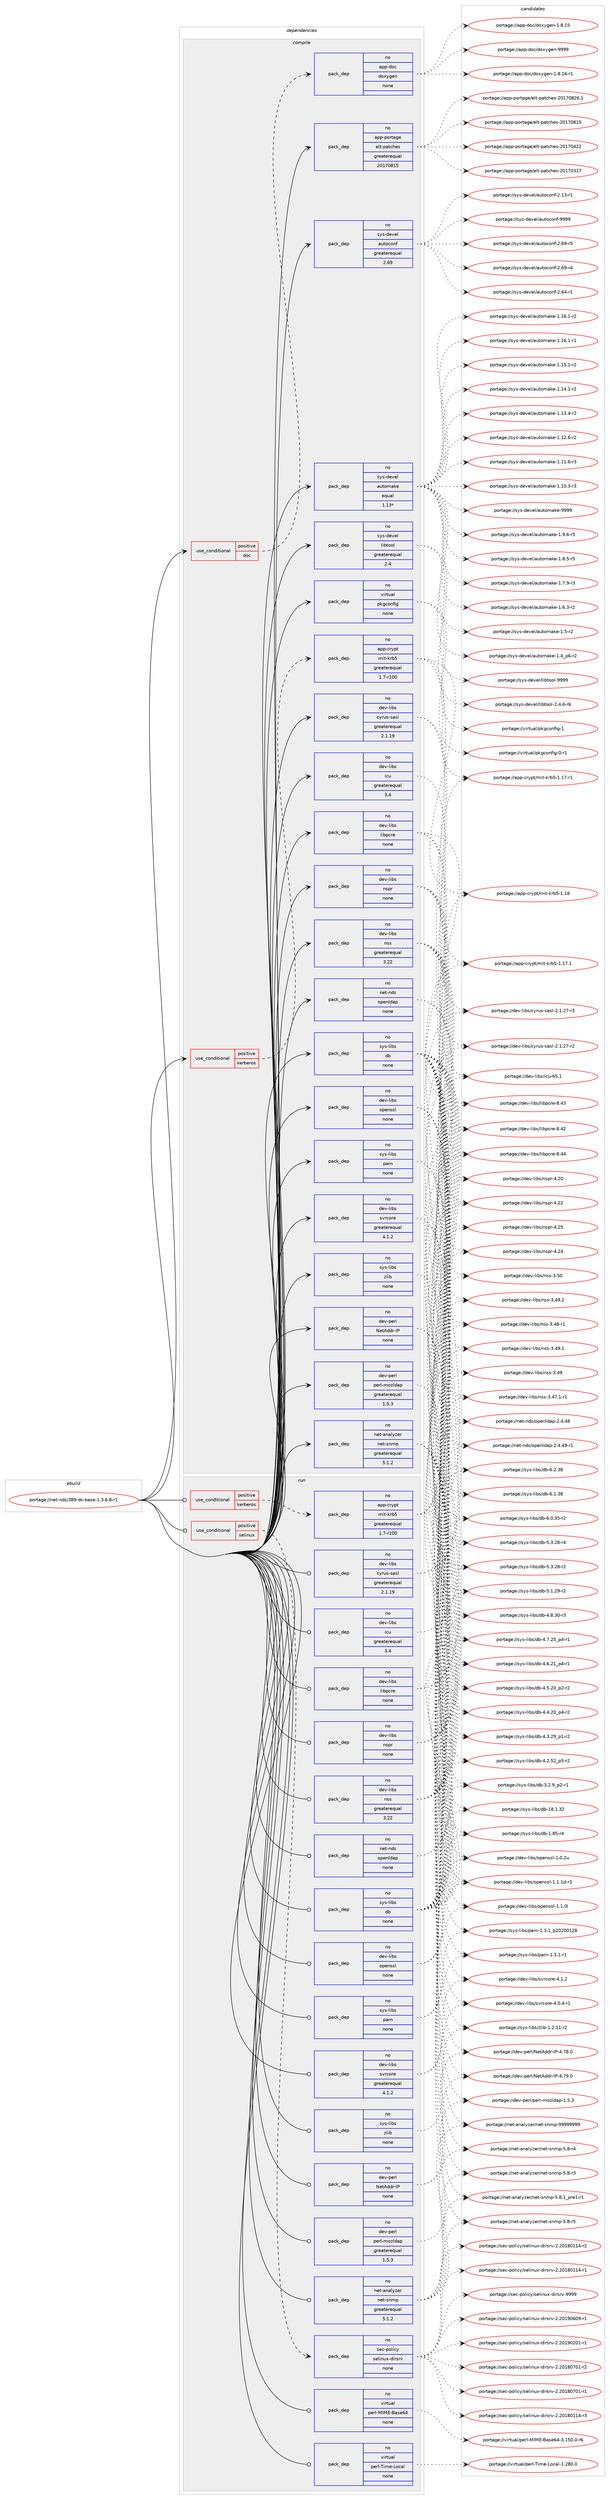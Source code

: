 digraph prolog {

# *************
# Graph options
# *************

newrank=true;
concentrate=true;
compound=true;
graph [rankdir=LR,fontname=Helvetica,fontsize=10,ranksep=1.5];#, ranksep=2.5, nodesep=0.2];
edge  [arrowhead=vee];
node  [fontname=Helvetica,fontsize=10];

# **********
# The ebuild
# **********

subgraph cluster_leftcol {
color=gray;
rank=same;
label=<<i>ebuild</i>>;
id [label="portage://net-nds/389-ds-base-1.3.6.8-r1", color=red, width=4, href="../net-nds/389-ds-base-1.3.6.8-r1.svg"];
}

# ****************
# The dependencies
# ****************

subgraph cluster_midcol {
color=gray;
label=<<i>dependencies</i>>;
subgraph cluster_compile {
fillcolor="#eeeeee";
style=filled;
label=<<i>compile</i>>;
subgraph cond21379 {
dependency107090 [label=<<TABLE BORDER="0" CELLBORDER="1" CELLSPACING="0" CELLPADDING="4"><TR><TD ROWSPAN="3" CELLPADDING="10">use_conditional</TD></TR><TR><TD>positive</TD></TR><TR><TD>doc</TD></TR></TABLE>>, shape=none, color=red];
subgraph pack83843 {
dependency107091 [label=<<TABLE BORDER="0" CELLBORDER="1" CELLSPACING="0" CELLPADDING="4" WIDTH="220"><TR><TD ROWSPAN="6" CELLPADDING="30">pack_dep</TD></TR><TR><TD WIDTH="110">no</TD></TR><TR><TD>app-doc</TD></TR><TR><TD>doxygen</TD></TR><TR><TD>none</TD></TR><TR><TD></TD></TR></TABLE>>, shape=none, color=blue];
}
dependency107090:e -> dependency107091:w [weight=20,style="dashed",arrowhead="vee"];
}
id:e -> dependency107090:w [weight=20,style="solid",arrowhead="vee"];
subgraph cond21380 {
dependency107092 [label=<<TABLE BORDER="0" CELLBORDER="1" CELLSPACING="0" CELLPADDING="4"><TR><TD ROWSPAN="3" CELLPADDING="10">use_conditional</TD></TR><TR><TD>positive</TD></TR><TR><TD>kerberos</TD></TR></TABLE>>, shape=none, color=red];
subgraph pack83844 {
dependency107093 [label=<<TABLE BORDER="0" CELLBORDER="1" CELLSPACING="0" CELLPADDING="4" WIDTH="220"><TR><TD ROWSPAN="6" CELLPADDING="30">pack_dep</TD></TR><TR><TD WIDTH="110">no</TD></TR><TR><TD>app-crypt</TD></TR><TR><TD>mit-krb5</TD></TR><TR><TD>greaterequal</TD></TR><TR><TD>1.7-r100</TD></TR></TABLE>>, shape=none, color=blue];
}
dependency107092:e -> dependency107093:w [weight=20,style="dashed",arrowhead="vee"];
}
id:e -> dependency107092:w [weight=20,style="solid",arrowhead="vee"];
subgraph pack83845 {
dependency107094 [label=<<TABLE BORDER="0" CELLBORDER="1" CELLSPACING="0" CELLPADDING="4" WIDTH="220"><TR><TD ROWSPAN="6" CELLPADDING="30">pack_dep</TD></TR><TR><TD WIDTH="110">no</TD></TR><TR><TD>app-portage</TD></TR><TR><TD>elt-patches</TD></TR><TR><TD>greaterequal</TD></TR><TR><TD>20170815</TD></TR></TABLE>>, shape=none, color=blue];
}
id:e -> dependency107094:w [weight=20,style="solid",arrowhead="vee"];
subgraph pack83846 {
dependency107095 [label=<<TABLE BORDER="0" CELLBORDER="1" CELLSPACING="0" CELLPADDING="4" WIDTH="220"><TR><TD ROWSPAN="6" CELLPADDING="30">pack_dep</TD></TR><TR><TD WIDTH="110">no</TD></TR><TR><TD>dev-libs</TD></TR><TR><TD>cyrus-sasl</TD></TR><TR><TD>greaterequal</TD></TR><TR><TD>2.1.19</TD></TR></TABLE>>, shape=none, color=blue];
}
id:e -> dependency107095:w [weight=20,style="solid",arrowhead="vee"];
subgraph pack83847 {
dependency107096 [label=<<TABLE BORDER="0" CELLBORDER="1" CELLSPACING="0" CELLPADDING="4" WIDTH="220"><TR><TD ROWSPAN="6" CELLPADDING="30">pack_dep</TD></TR><TR><TD WIDTH="110">no</TD></TR><TR><TD>dev-libs</TD></TR><TR><TD>icu</TD></TR><TR><TD>greaterequal</TD></TR><TR><TD>3.4</TD></TR></TABLE>>, shape=none, color=blue];
}
id:e -> dependency107096:w [weight=20,style="solid",arrowhead="vee"];
subgraph pack83848 {
dependency107097 [label=<<TABLE BORDER="0" CELLBORDER="1" CELLSPACING="0" CELLPADDING="4" WIDTH="220"><TR><TD ROWSPAN="6" CELLPADDING="30">pack_dep</TD></TR><TR><TD WIDTH="110">no</TD></TR><TR><TD>dev-libs</TD></TR><TR><TD>libpcre</TD></TR><TR><TD>none</TD></TR><TR><TD></TD></TR></TABLE>>, shape=none, color=blue];
}
id:e -> dependency107097:w [weight=20,style="solid",arrowhead="vee"];
subgraph pack83849 {
dependency107098 [label=<<TABLE BORDER="0" CELLBORDER="1" CELLSPACING="0" CELLPADDING="4" WIDTH="220"><TR><TD ROWSPAN="6" CELLPADDING="30">pack_dep</TD></TR><TR><TD WIDTH="110">no</TD></TR><TR><TD>dev-libs</TD></TR><TR><TD>nspr</TD></TR><TR><TD>none</TD></TR><TR><TD></TD></TR></TABLE>>, shape=none, color=blue];
}
id:e -> dependency107098:w [weight=20,style="solid",arrowhead="vee"];
subgraph pack83850 {
dependency107099 [label=<<TABLE BORDER="0" CELLBORDER="1" CELLSPACING="0" CELLPADDING="4" WIDTH="220"><TR><TD ROWSPAN="6" CELLPADDING="30">pack_dep</TD></TR><TR><TD WIDTH="110">no</TD></TR><TR><TD>dev-libs</TD></TR><TR><TD>nss</TD></TR><TR><TD>greaterequal</TD></TR><TR><TD>3.22</TD></TR></TABLE>>, shape=none, color=blue];
}
id:e -> dependency107099:w [weight=20,style="solid",arrowhead="vee"];
subgraph pack83851 {
dependency107100 [label=<<TABLE BORDER="0" CELLBORDER="1" CELLSPACING="0" CELLPADDING="4" WIDTH="220"><TR><TD ROWSPAN="6" CELLPADDING="30">pack_dep</TD></TR><TR><TD WIDTH="110">no</TD></TR><TR><TD>dev-libs</TD></TR><TR><TD>openssl</TD></TR><TR><TD>none</TD></TR><TR><TD></TD></TR></TABLE>>, shape=none, color=blue];
}
id:e -> dependency107100:w [weight=20,style="solid",arrowhead="vee"];
subgraph pack83852 {
dependency107101 [label=<<TABLE BORDER="0" CELLBORDER="1" CELLSPACING="0" CELLPADDING="4" WIDTH="220"><TR><TD ROWSPAN="6" CELLPADDING="30">pack_dep</TD></TR><TR><TD WIDTH="110">no</TD></TR><TR><TD>dev-libs</TD></TR><TR><TD>svrcore</TD></TR><TR><TD>greaterequal</TD></TR><TR><TD>4.1.2</TD></TR></TABLE>>, shape=none, color=blue];
}
id:e -> dependency107101:w [weight=20,style="solid",arrowhead="vee"];
subgraph pack83853 {
dependency107102 [label=<<TABLE BORDER="0" CELLBORDER="1" CELLSPACING="0" CELLPADDING="4" WIDTH="220"><TR><TD ROWSPAN="6" CELLPADDING="30">pack_dep</TD></TR><TR><TD WIDTH="110">no</TD></TR><TR><TD>dev-perl</TD></TR><TR><TD>NetAddr-IP</TD></TR><TR><TD>none</TD></TR><TR><TD></TD></TR></TABLE>>, shape=none, color=blue];
}
id:e -> dependency107102:w [weight=20,style="solid",arrowhead="vee"];
subgraph pack83854 {
dependency107103 [label=<<TABLE BORDER="0" CELLBORDER="1" CELLSPACING="0" CELLPADDING="4" WIDTH="220"><TR><TD ROWSPAN="6" CELLPADDING="30">pack_dep</TD></TR><TR><TD WIDTH="110">no</TD></TR><TR><TD>dev-perl</TD></TR><TR><TD>perl-mozldap</TD></TR><TR><TD>greaterequal</TD></TR><TR><TD>1.5.3</TD></TR></TABLE>>, shape=none, color=blue];
}
id:e -> dependency107103:w [weight=20,style="solid",arrowhead="vee"];
subgraph pack83855 {
dependency107104 [label=<<TABLE BORDER="0" CELLBORDER="1" CELLSPACING="0" CELLPADDING="4" WIDTH="220"><TR><TD ROWSPAN="6" CELLPADDING="30">pack_dep</TD></TR><TR><TD WIDTH="110">no</TD></TR><TR><TD>net-analyzer</TD></TR><TR><TD>net-snmp</TD></TR><TR><TD>greaterequal</TD></TR><TR><TD>5.1.2</TD></TR></TABLE>>, shape=none, color=blue];
}
id:e -> dependency107104:w [weight=20,style="solid",arrowhead="vee"];
subgraph pack83856 {
dependency107105 [label=<<TABLE BORDER="0" CELLBORDER="1" CELLSPACING="0" CELLPADDING="4" WIDTH="220"><TR><TD ROWSPAN="6" CELLPADDING="30">pack_dep</TD></TR><TR><TD WIDTH="110">no</TD></TR><TR><TD>net-nds</TD></TR><TR><TD>openldap</TD></TR><TR><TD>none</TD></TR><TR><TD></TD></TR></TABLE>>, shape=none, color=blue];
}
id:e -> dependency107105:w [weight=20,style="solid",arrowhead="vee"];
subgraph pack83857 {
dependency107106 [label=<<TABLE BORDER="0" CELLBORDER="1" CELLSPACING="0" CELLPADDING="4" WIDTH="220"><TR><TD ROWSPAN="6" CELLPADDING="30">pack_dep</TD></TR><TR><TD WIDTH="110">no</TD></TR><TR><TD>sys-devel</TD></TR><TR><TD>autoconf</TD></TR><TR><TD>greaterequal</TD></TR><TR><TD>2.69</TD></TR></TABLE>>, shape=none, color=blue];
}
id:e -> dependency107106:w [weight=20,style="solid",arrowhead="vee"];
subgraph pack83858 {
dependency107107 [label=<<TABLE BORDER="0" CELLBORDER="1" CELLSPACING="0" CELLPADDING="4" WIDTH="220"><TR><TD ROWSPAN="6" CELLPADDING="30">pack_dep</TD></TR><TR><TD WIDTH="110">no</TD></TR><TR><TD>sys-devel</TD></TR><TR><TD>automake</TD></TR><TR><TD>equal</TD></TR><TR><TD>1.13*</TD></TR></TABLE>>, shape=none, color=blue];
}
id:e -> dependency107107:w [weight=20,style="solid",arrowhead="vee"];
subgraph pack83859 {
dependency107108 [label=<<TABLE BORDER="0" CELLBORDER="1" CELLSPACING="0" CELLPADDING="4" WIDTH="220"><TR><TD ROWSPAN="6" CELLPADDING="30">pack_dep</TD></TR><TR><TD WIDTH="110">no</TD></TR><TR><TD>sys-devel</TD></TR><TR><TD>libtool</TD></TR><TR><TD>greaterequal</TD></TR><TR><TD>2.4</TD></TR></TABLE>>, shape=none, color=blue];
}
id:e -> dependency107108:w [weight=20,style="solid",arrowhead="vee"];
subgraph pack83860 {
dependency107109 [label=<<TABLE BORDER="0" CELLBORDER="1" CELLSPACING="0" CELLPADDING="4" WIDTH="220"><TR><TD ROWSPAN="6" CELLPADDING="30">pack_dep</TD></TR><TR><TD WIDTH="110">no</TD></TR><TR><TD>sys-libs</TD></TR><TR><TD>db</TD></TR><TR><TD>none</TD></TR><TR><TD></TD></TR></TABLE>>, shape=none, color=blue];
}
id:e -> dependency107109:w [weight=20,style="solid",arrowhead="vee"];
subgraph pack83861 {
dependency107110 [label=<<TABLE BORDER="0" CELLBORDER="1" CELLSPACING="0" CELLPADDING="4" WIDTH="220"><TR><TD ROWSPAN="6" CELLPADDING="30">pack_dep</TD></TR><TR><TD WIDTH="110">no</TD></TR><TR><TD>sys-libs</TD></TR><TR><TD>pam</TD></TR><TR><TD>none</TD></TR><TR><TD></TD></TR></TABLE>>, shape=none, color=blue];
}
id:e -> dependency107110:w [weight=20,style="solid",arrowhead="vee"];
subgraph pack83862 {
dependency107111 [label=<<TABLE BORDER="0" CELLBORDER="1" CELLSPACING="0" CELLPADDING="4" WIDTH="220"><TR><TD ROWSPAN="6" CELLPADDING="30">pack_dep</TD></TR><TR><TD WIDTH="110">no</TD></TR><TR><TD>sys-libs</TD></TR><TR><TD>zlib</TD></TR><TR><TD>none</TD></TR><TR><TD></TD></TR></TABLE>>, shape=none, color=blue];
}
id:e -> dependency107111:w [weight=20,style="solid",arrowhead="vee"];
subgraph pack83863 {
dependency107112 [label=<<TABLE BORDER="0" CELLBORDER="1" CELLSPACING="0" CELLPADDING="4" WIDTH="220"><TR><TD ROWSPAN="6" CELLPADDING="30">pack_dep</TD></TR><TR><TD WIDTH="110">no</TD></TR><TR><TD>virtual</TD></TR><TR><TD>pkgconfig</TD></TR><TR><TD>none</TD></TR><TR><TD></TD></TR></TABLE>>, shape=none, color=blue];
}
id:e -> dependency107112:w [weight=20,style="solid",arrowhead="vee"];
}
subgraph cluster_compileandrun {
fillcolor="#eeeeee";
style=filled;
label=<<i>compile and run</i>>;
}
subgraph cluster_run {
fillcolor="#eeeeee";
style=filled;
label=<<i>run</i>>;
subgraph cond21381 {
dependency107113 [label=<<TABLE BORDER="0" CELLBORDER="1" CELLSPACING="0" CELLPADDING="4"><TR><TD ROWSPAN="3" CELLPADDING="10">use_conditional</TD></TR><TR><TD>positive</TD></TR><TR><TD>kerberos</TD></TR></TABLE>>, shape=none, color=red];
subgraph pack83864 {
dependency107114 [label=<<TABLE BORDER="0" CELLBORDER="1" CELLSPACING="0" CELLPADDING="4" WIDTH="220"><TR><TD ROWSPAN="6" CELLPADDING="30">pack_dep</TD></TR><TR><TD WIDTH="110">no</TD></TR><TR><TD>app-crypt</TD></TR><TR><TD>mit-krb5</TD></TR><TR><TD>greaterequal</TD></TR><TR><TD>1.7-r100</TD></TR></TABLE>>, shape=none, color=blue];
}
dependency107113:e -> dependency107114:w [weight=20,style="dashed",arrowhead="vee"];
}
id:e -> dependency107113:w [weight=20,style="solid",arrowhead="odot"];
subgraph cond21382 {
dependency107115 [label=<<TABLE BORDER="0" CELLBORDER="1" CELLSPACING="0" CELLPADDING="4"><TR><TD ROWSPAN="3" CELLPADDING="10">use_conditional</TD></TR><TR><TD>positive</TD></TR><TR><TD>selinux</TD></TR></TABLE>>, shape=none, color=red];
subgraph pack83865 {
dependency107116 [label=<<TABLE BORDER="0" CELLBORDER="1" CELLSPACING="0" CELLPADDING="4" WIDTH="220"><TR><TD ROWSPAN="6" CELLPADDING="30">pack_dep</TD></TR><TR><TD WIDTH="110">no</TD></TR><TR><TD>sec-policy</TD></TR><TR><TD>selinux-dirsrv</TD></TR><TR><TD>none</TD></TR><TR><TD></TD></TR></TABLE>>, shape=none, color=blue];
}
dependency107115:e -> dependency107116:w [weight=20,style="dashed",arrowhead="vee"];
}
id:e -> dependency107115:w [weight=20,style="solid",arrowhead="odot"];
subgraph pack83866 {
dependency107117 [label=<<TABLE BORDER="0" CELLBORDER="1" CELLSPACING="0" CELLPADDING="4" WIDTH="220"><TR><TD ROWSPAN="6" CELLPADDING="30">pack_dep</TD></TR><TR><TD WIDTH="110">no</TD></TR><TR><TD>dev-libs</TD></TR><TR><TD>cyrus-sasl</TD></TR><TR><TD>greaterequal</TD></TR><TR><TD>2.1.19</TD></TR></TABLE>>, shape=none, color=blue];
}
id:e -> dependency107117:w [weight=20,style="solid",arrowhead="odot"];
subgraph pack83867 {
dependency107118 [label=<<TABLE BORDER="0" CELLBORDER="1" CELLSPACING="0" CELLPADDING="4" WIDTH="220"><TR><TD ROWSPAN="6" CELLPADDING="30">pack_dep</TD></TR><TR><TD WIDTH="110">no</TD></TR><TR><TD>dev-libs</TD></TR><TR><TD>icu</TD></TR><TR><TD>greaterequal</TD></TR><TR><TD>3.4</TD></TR></TABLE>>, shape=none, color=blue];
}
id:e -> dependency107118:w [weight=20,style="solid",arrowhead="odot"];
subgraph pack83868 {
dependency107119 [label=<<TABLE BORDER="0" CELLBORDER="1" CELLSPACING="0" CELLPADDING="4" WIDTH="220"><TR><TD ROWSPAN="6" CELLPADDING="30">pack_dep</TD></TR><TR><TD WIDTH="110">no</TD></TR><TR><TD>dev-libs</TD></TR><TR><TD>libpcre</TD></TR><TR><TD>none</TD></TR><TR><TD></TD></TR></TABLE>>, shape=none, color=blue];
}
id:e -> dependency107119:w [weight=20,style="solid",arrowhead="odot"];
subgraph pack83869 {
dependency107120 [label=<<TABLE BORDER="0" CELLBORDER="1" CELLSPACING="0" CELLPADDING="4" WIDTH="220"><TR><TD ROWSPAN="6" CELLPADDING="30">pack_dep</TD></TR><TR><TD WIDTH="110">no</TD></TR><TR><TD>dev-libs</TD></TR><TR><TD>nspr</TD></TR><TR><TD>none</TD></TR><TR><TD></TD></TR></TABLE>>, shape=none, color=blue];
}
id:e -> dependency107120:w [weight=20,style="solid",arrowhead="odot"];
subgraph pack83870 {
dependency107121 [label=<<TABLE BORDER="0" CELLBORDER="1" CELLSPACING="0" CELLPADDING="4" WIDTH="220"><TR><TD ROWSPAN="6" CELLPADDING="30">pack_dep</TD></TR><TR><TD WIDTH="110">no</TD></TR><TR><TD>dev-libs</TD></TR><TR><TD>nss</TD></TR><TR><TD>greaterequal</TD></TR><TR><TD>3.22</TD></TR></TABLE>>, shape=none, color=blue];
}
id:e -> dependency107121:w [weight=20,style="solid",arrowhead="odot"];
subgraph pack83871 {
dependency107122 [label=<<TABLE BORDER="0" CELLBORDER="1" CELLSPACING="0" CELLPADDING="4" WIDTH="220"><TR><TD ROWSPAN="6" CELLPADDING="30">pack_dep</TD></TR><TR><TD WIDTH="110">no</TD></TR><TR><TD>dev-libs</TD></TR><TR><TD>openssl</TD></TR><TR><TD>none</TD></TR><TR><TD></TD></TR></TABLE>>, shape=none, color=blue];
}
id:e -> dependency107122:w [weight=20,style="solid",arrowhead="odot"];
subgraph pack83872 {
dependency107123 [label=<<TABLE BORDER="0" CELLBORDER="1" CELLSPACING="0" CELLPADDING="4" WIDTH="220"><TR><TD ROWSPAN="6" CELLPADDING="30">pack_dep</TD></TR><TR><TD WIDTH="110">no</TD></TR><TR><TD>dev-libs</TD></TR><TR><TD>svrcore</TD></TR><TR><TD>greaterequal</TD></TR><TR><TD>4.1.2</TD></TR></TABLE>>, shape=none, color=blue];
}
id:e -> dependency107123:w [weight=20,style="solid",arrowhead="odot"];
subgraph pack83873 {
dependency107124 [label=<<TABLE BORDER="0" CELLBORDER="1" CELLSPACING="0" CELLPADDING="4" WIDTH="220"><TR><TD ROWSPAN="6" CELLPADDING="30">pack_dep</TD></TR><TR><TD WIDTH="110">no</TD></TR><TR><TD>dev-perl</TD></TR><TR><TD>NetAddr-IP</TD></TR><TR><TD>none</TD></TR><TR><TD></TD></TR></TABLE>>, shape=none, color=blue];
}
id:e -> dependency107124:w [weight=20,style="solid",arrowhead="odot"];
subgraph pack83874 {
dependency107125 [label=<<TABLE BORDER="0" CELLBORDER="1" CELLSPACING="0" CELLPADDING="4" WIDTH="220"><TR><TD ROWSPAN="6" CELLPADDING="30">pack_dep</TD></TR><TR><TD WIDTH="110">no</TD></TR><TR><TD>dev-perl</TD></TR><TR><TD>perl-mozldap</TD></TR><TR><TD>greaterequal</TD></TR><TR><TD>1.5.3</TD></TR></TABLE>>, shape=none, color=blue];
}
id:e -> dependency107125:w [weight=20,style="solid",arrowhead="odot"];
subgraph pack83875 {
dependency107126 [label=<<TABLE BORDER="0" CELLBORDER="1" CELLSPACING="0" CELLPADDING="4" WIDTH="220"><TR><TD ROWSPAN="6" CELLPADDING="30">pack_dep</TD></TR><TR><TD WIDTH="110">no</TD></TR><TR><TD>net-analyzer</TD></TR><TR><TD>net-snmp</TD></TR><TR><TD>greaterequal</TD></TR><TR><TD>5.1.2</TD></TR></TABLE>>, shape=none, color=blue];
}
id:e -> dependency107126:w [weight=20,style="solid",arrowhead="odot"];
subgraph pack83876 {
dependency107127 [label=<<TABLE BORDER="0" CELLBORDER="1" CELLSPACING="0" CELLPADDING="4" WIDTH="220"><TR><TD ROWSPAN="6" CELLPADDING="30">pack_dep</TD></TR><TR><TD WIDTH="110">no</TD></TR><TR><TD>net-nds</TD></TR><TR><TD>openldap</TD></TR><TR><TD>none</TD></TR><TR><TD></TD></TR></TABLE>>, shape=none, color=blue];
}
id:e -> dependency107127:w [weight=20,style="solid",arrowhead="odot"];
subgraph pack83877 {
dependency107128 [label=<<TABLE BORDER="0" CELLBORDER="1" CELLSPACING="0" CELLPADDING="4" WIDTH="220"><TR><TD ROWSPAN="6" CELLPADDING="30">pack_dep</TD></TR><TR><TD WIDTH="110">no</TD></TR><TR><TD>sys-libs</TD></TR><TR><TD>db</TD></TR><TR><TD>none</TD></TR><TR><TD></TD></TR></TABLE>>, shape=none, color=blue];
}
id:e -> dependency107128:w [weight=20,style="solid",arrowhead="odot"];
subgraph pack83878 {
dependency107129 [label=<<TABLE BORDER="0" CELLBORDER="1" CELLSPACING="0" CELLPADDING="4" WIDTH="220"><TR><TD ROWSPAN="6" CELLPADDING="30">pack_dep</TD></TR><TR><TD WIDTH="110">no</TD></TR><TR><TD>sys-libs</TD></TR><TR><TD>pam</TD></TR><TR><TD>none</TD></TR><TR><TD></TD></TR></TABLE>>, shape=none, color=blue];
}
id:e -> dependency107129:w [weight=20,style="solid",arrowhead="odot"];
subgraph pack83879 {
dependency107130 [label=<<TABLE BORDER="0" CELLBORDER="1" CELLSPACING="0" CELLPADDING="4" WIDTH="220"><TR><TD ROWSPAN="6" CELLPADDING="30">pack_dep</TD></TR><TR><TD WIDTH="110">no</TD></TR><TR><TD>sys-libs</TD></TR><TR><TD>zlib</TD></TR><TR><TD>none</TD></TR><TR><TD></TD></TR></TABLE>>, shape=none, color=blue];
}
id:e -> dependency107130:w [weight=20,style="solid",arrowhead="odot"];
subgraph pack83880 {
dependency107131 [label=<<TABLE BORDER="0" CELLBORDER="1" CELLSPACING="0" CELLPADDING="4" WIDTH="220"><TR><TD ROWSPAN="6" CELLPADDING="30">pack_dep</TD></TR><TR><TD WIDTH="110">no</TD></TR><TR><TD>virtual</TD></TR><TR><TD>perl-MIME-Base64</TD></TR><TR><TD>none</TD></TR><TR><TD></TD></TR></TABLE>>, shape=none, color=blue];
}
id:e -> dependency107131:w [weight=20,style="solid",arrowhead="odot"];
subgraph pack83881 {
dependency107132 [label=<<TABLE BORDER="0" CELLBORDER="1" CELLSPACING="0" CELLPADDING="4" WIDTH="220"><TR><TD ROWSPAN="6" CELLPADDING="30">pack_dep</TD></TR><TR><TD WIDTH="110">no</TD></TR><TR><TD>virtual</TD></TR><TR><TD>perl-Time-Local</TD></TR><TR><TD>none</TD></TR><TR><TD></TD></TR></TABLE>>, shape=none, color=blue];
}
id:e -> dependency107132:w [weight=20,style="solid",arrowhead="odot"];
}
}

# **************
# The candidates
# **************

subgraph cluster_choices {
rank=same;
color=gray;
label=<<i>candidates</i>>;

subgraph choice83843 {
color=black;
nodesep=1;
choice971121124510011199471001111201211031011104557575757 [label="portage://app-doc/doxygen-9999", color=red, width=4,href="../app-doc/doxygen-9999.svg"];
choice97112112451001119947100111120121103101110454946564649544511449 [label="portage://app-doc/doxygen-1.8.16-r1", color=red, width=4,href="../app-doc/doxygen-1.8.16-r1.svg"];
choice9711211245100111994710011112012110310111045494656464953 [label="portage://app-doc/doxygen-1.8.15", color=red, width=4,href="../app-doc/doxygen-1.8.15.svg"];
dependency107091:e -> choice971121124510011199471001111201211031011104557575757:w [style=dotted,weight="100"];
dependency107091:e -> choice97112112451001119947100111120121103101110454946564649544511449:w [style=dotted,weight="100"];
dependency107091:e -> choice9711211245100111994710011112012110310111045494656464953:w [style=dotted,weight="100"];
}
subgraph choice83844 {
color=black;
nodesep=1;
choice971121124599114121112116471091051164510711498534549464956 [label="portage://app-crypt/mit-krb5-1.18", color=red, width=4,href="../app-crypt/mit-krb5-1.18.svg"];
choice9711211245991141211121164710910511645107114985345494649554649 [label="portage://app-crypt/mit-krb5-1.17.1", color=red, width=4,href="../app-crypt/mit-krb5-1.17.1.svg"];
choice9711211245991141211121164710910511645107114985345494649554511449 [label="portage://app-crypt/mit-krb5-1.17-r1", color=red, width=4,href="../app-crypt/mit-krb5-1.17-r1.svg"];
dependency107093:e -> choice971121124599114121112116471091051164510711498534549464956:w [style=dotted,weight="100"];
dependency107093:e -> choice9711211245991141211121164710910511645107114985345494649554649:w [style=dotted,weight="100"];
dependency107093:e -> choice9711211245991141211121164710910511645107114985345494649554511449:w [style=dotted,weight="100"];
}
subgraph choice83845 {
color=black;
nodesep=1;
choice971121124511211111411697103101471011081164511297116991041011154550484955485650544649 [label="portage://app-portage/elt-patches-20170826.1", color=red, width=4,href="../app-portage/elt-patches-20170826.1.svg"];
choice97112112451121111141169710310147101108116451129711699104101115455048495548564953 [label="portage://app-portage/elt-patches-20170815", color=red, width=4,href="../app-portage/elt-patches-20170815.svg"];
choice97112112451121111141169710310147101108116451129711699104101115455048495548525050 [label="portage://app-portage/elt-patches-20170422", color=red, width=4,href="../app-portage/elt-patches-20170422.svg"];
choice97112112451121111141169710310147101108116451129711699104101115455048495548514955 [label="portage://app-portage/elt-patches-20170317", color=red, width=4,href="../app-portage/elt-patches-20170317.svg"];
dependency107094:e -> choice971121124511211111411697103101471011081164511297116991041011154550484955485650544649:w [style=dotted,weight="100"];
dependency107094:e -> choice97112112451121111141169710310147101108116451129711699104101115455048495548564953:w [style=dotted,weight="100"];
dependency107094:e -> choice97112112451121111141169710310147101108116451129711699104101115455048495548525050:w [style=dotted,weight="100"];
dependency107094:e -> choice97112112451121111141169710310147101108116451129711699104101115455048495548514955:w [style=dotted,weight="100"];
}
subgraph choice83846 {
color=black;
nodesep=1;
choice100101118451081059811547991211141171154511597115108455046494650554511451 [label="portage://dev-libs/cyrus-sasl-2.1.27-r3", color=red, width=4,href="../dev-libs/cyrus-sasl-2.1.27-r3.svg"];
choice100101118451081059811547991211141171154511597115108455046494650554511450 [label="portage://dev-libs/cyrus-sasl-2.1.27-r2", color=red, width=4,href="../dev-libs/cyrus-sasl-2.1.27-r2.svg"];
dependency107095:e -> choice100101118451081059811547991211141171154511597115108455046494650554511451:w [style=dotted,weight="100"];
dependency107095:e -> choice100101118451081059811547991211141171154511597115108455046494650554511450:w [style=dotted,weight="100"];
}
subgraph choice83847 {
color=black;
nodesep=1;
choice100101118451081059811547105991174554534649 [label="portage://dev-libs/icu-65.1", color=red, width=4,href="../dev-libs/icu-65.1.svg"];
dependency107096:e -> choice100101118451081059811547105991174554534649:w [style=dotted,weight="100"];
}
subgraph choice83848 {
color=black;
nodesep=1;
choice10010111845108105981154710810598112991141014556465252 [label="portage://dev-libs/libpcre-8.44", color=red, width=4,href="../dev-libs/libpcre-8.44.svg"];
choice10010111845108105981154710810598112991141014556465251 [label="portage://dev-libs/libpcre-8.43", color=red, width=4,href="../dev-libs/libpcre-8.43.svg"];
choice10010111845108105981154710810598112991141014556465250 [label="portage://dev-libs/libpcre-8.42", color=red, width=4,href="../dev-libs/libpcre-8.42.svg"];
dependency107097:e -> choice10010111845108105981154710810598112991141014556465252:w [style=dotted,weight="100"];
dependency107097:e -> choice10010111845108105981154710810598112991141014556465251:w [style=dotted,weight="100"];
dependency107097:e -> choice10010111845108105981154710810598112991141014556465250:w [style=dotted,weight="100"];
}
subgraph choice83849 {
color=black;
nodesep=1;
choice1001011184510810598115471101151121144552465053 [label="portage://dev-libs/nspr-4.25", color=red, width=4,href="../dev-libs/nspr-4.25.svg"];
choice1001011184510810598115471101151121144552465052 [label="portage://dev-libs/nspr-4.24", color=red, width=4,href="../dev-libs/nspr-4.24.svg"];
choice1001011184510810598115471101151121144552465050 [label="portage://dev-libs/nspr-4.22", color=red, width=4,href="../dev-libs/nspr-4.22.svg"];
choice1001011184510810598115471101151121144552465048 [label="portage://dev-libs/nspr-4.20", color=red, width=4,href="../dev-libs/nspr-4.20.svg"];
dependency107098:e -> choice1001011184510810598115471101151121144552465053:w [style=dotted,weight="100"];
dependency107098:e -> choice1001011184510810598115471101151121144552465052:w [style=dotted,weight="100"];
dependency107098:e -> choice1001011184510810598115471101151121144552465050:w [style=dotted,weight="100"];
dependency107098:e -> choice1001011184510810598115471101151121144552465048:w [style=dotted,weight="100"];
}
subgraph choice83850 {
color=black;
nodesep=1;
choice1001011184510810598115471101151154551465348 [label="portage://dev-libs/nss-3.50", color=red, width=4,href="../dev-libs/nss-3.50.svg"];
choice10010111845108105981154711011511545514652574650 [label="portage://dev-libs/nss-3.49.2", color=red, width=4,href="../dev-libs/nss-3.49.2.svg"];
choice10010111845108105981154711011511545514652574649 [label="portage://dev-libs/nss-3.49.1", color=red, width=4,href="../dev-libs/nss-3.49.1.svg"];
choice1001011184510810598115471101151154551465257 [label="portage://dev-libs/nss-3.49", color=red, width=4,href="../dev-libs/nss-3.49.svg"];
choice10010111845108105981154711011511545514652564511449 [label="portage://dev-libs/nss-3.48-r1", color=red, width=4,href="../dev-libs/nss-3.48-r1.svg"];
choice100101118451081059811547110115115455146525546494511449 [label="portage://dev-libs/nss-3.47.1-r1", color=red, width=4,href="../dev-libs/nss-3.47.1-r1.svg"];
dependency107099:e -> choice1001011184510810598115471101151154551465348:w [style=dotted,weight="100"];
dependency107099:e -> choice10010111845108105981154711011511545514652574650:w [style=dotted,weight="100"];
dependency107099:e -> choice10010111845108105981154711011511545514652574649:w [style=dotted,weight="100"];
dependency107099:e -> choice1001011184510810598115471101151154551465257:w [style=dotted,weight="100"];
dependency107099:e -> choice10010111845108105981154711011511545514652564511449:w [style=dotted,weight="100"];
dependency107099:e -> choice100101118451081059811547110115115455146525546494511449:w [style=dotted,weight="100"];
}
subgraph choice83851 {
color=black;
nodesep=1;
choice1001011184510810598115471111121011101151151084549464946491004511451 [label="portage://dev-libs/openssl-1.1.1d-r3", color=red, width=4,href="../dev-libs/openssl-1.1.1d-r3.svg"];
choice100101118451081059811547111112101110115115108454946494648108 [label="portage://dev-libs/openssl-1.1.0l", color=red, width=4,href="../dev-libs/openssl-1.1.0l.svg"];
choice100101118451081059811547111112101110115115108454946484650117 [label="portage://dev-libs/openssl-1.0.2u", color=red, width=4,href="../dev-libs/openssl-1.0.2u.svg"];
dependency107100:e -> choice1001011184510810598115471111121011101151151084549464946491004511451:w [style=dotted,weight="100"];
dependency107100:e -> choice100101118451081059811547111112101110115115108454946494648108:w [style=dotted,weight="100"];
dependency107100:e -> choice100101118451081059811547111112101110115115108454946484650117:w [style=dotted,weight="100"];
}
subgraph choice83852 {
color=black;
nodesep=1;
choice10010111845108105981154711511811499111114101455246494650 [label="portage://dev-libs/svrcore-4.1.2", color=red, width=4,href="../dev-libs/svrcore-4.1.2.svg"];
choice100101118451081059811547115118114991111141014552464846524511449 [label="portage://dev-libs/svrcore-4.0.4-r1", color=red, width=4,href="../dev-libs/svrcore-4.0.4-r1.svg"];
dependency107101:e -> choice10010111845108105981154711511811499111114101455246494650:w [style=dotted,weight="100"];
dependency107101:e -> choice100101118451081059811547115118114991111141014552464846524511449:w [style=dotted,weight="100"];
}
subgraph choice83853 {
color=black;
nodesep=1;
choice1001011184511210111410847781011166510010011445738045524655574648 [label="portage://dev-perl/NetAddr-IP-4.79.0", color=red, width=4,href="../dev-perl/NetAddr-IP-4.79.0.svg"];
choice1001011184511210111410847781011166510010011445738045524655564648 [label="portage://dev-perl/NetAddr-IP-4.78.0", color=red, width=4,href="../dev-perl/NetAddr-IP-4.78.0.svg"];
dependency107102:e -> choice1001011184511210111410847781011166510010011445738045524655574648:w [style=dotted,weight="100"];
dependency107102:e -> choice1001011184511210111410847781011166510010011445738045524655564648:w [style=dotted,weight="100"];
}
subgraph choice83854 {
color=black;
nodesep=1;
choice10010111845112101114108471121011141084510911112210810097112454946534651 [label="portage://dev-perl/perl-mozldap-1.5.3", color=red, width=4,href="../dev-perl/perl-mozldap-1.5.3.svg"];
dependency107103:e -> choice10010111845112101114108471121011141084510911112210810097112454946534651:w [style=dotted,weight="100"];
}
subgraph choice83855 {
color=black;
nodesep=1;
choice1101011164597110971081211221011144711010111645115110109112455757575757575757 [label="portage://net-analyzer/net-snmp-99999999", color=red, width=4,href="../net-analyzer/net-snmp-99999999.svg"];
choice110101116459711097108121122101114471101011164511511010911245534656464995112114101494511449 [label="portage://net-analyzer/net-snmp-5.8.1_pre1-r1", color=red, width=4,href="../net-analyzer/net-snmp-5.8.1_pre1-r1.svg"];
choice1101011164597110971081211221011144711010111645115110109112455346564511453 [label="portage://net-analyzer/net-snmp-5.8-r5", color=red, width=4,href="../net-analyzer/net-snmp-5.8-r5.svg"];
choice1101011164597110971081211221011144711010111645115110109112455346564511452 [label="portage://net-analyzer/net-snmp-5.8-r4", color=red, width=4,href="../net-analyzer/net-snmp-5.8-r4.svg"];
choice1101011164597110971081211221011144711010111645115110109112455346564511451 [label="portage://net-analyzer/net-snmp-5.8-r3", color=red, width=4,href="../net-analyzer/net-snmp-5.8-r3.svg"];
dependency107104:e -> choice1101011164597110971081211221011144711010111645115110109112455757575757575757:w [style=dotted,weight="100"];
dependency107104:e -> choice110101116459711097108121122101114471101011164511511010911245534656464995112114101494511449:w [style=dotted,weight="100"];
dependency107104:e -> choice1101011164597110971081211221011144711010111645115110109112455346564511453:w [style=dotted,weight="100"];
dependency107104:e -> choice1101011164597110971081211221011144711010111645115110109112455346564511452:w [style=dotted,weight="100"];
dependency107104:e -> choice1101011164597110971081211221011144711010111645115110109112455346564511451:w [style=dotted,weight="100"];
}
subgraph choice83856 {
color=black;
nodesep=1;
choice110101116451101001154711111210111010810097112455046524652574511449 [label="portage://net-nds/openldap-2.4.49-r1", color=red, width=4,href="../net-nds/openldap-2.4.49-r1.svg"];
choice11010111645110100115471111121011101081009711245504652465256 [label="portage://net-nds/openldap-2.4.48", color=red, width=4,href="../net-nds/openldap-2.4.48.svg"];
dependency107105:e -> choice110101116451101001154711111210111010810097112455046524652574511449:w [style=dotted,weight="100"];
dependency107105:e -> choice11010111645110100115471111121011101081009711245504652465256:w [style=dotted,weight="100"];
}
subgraph choice83857 {
color=black;
nodesep=1;
choice115121115451001011181011084797117116111991111101024557575757 [label="portage://sys-devel/autoconf-9999", color=red, width=4,href="../sys-devel/autoconf-9999.svg"];
choice1151211154510010111810110847971171161119911111010245504654574511453 [label="portage://sys-devel/autoconf-2.69-r5", color=red, width=4,href="../sys-devel/autoconf-2.69-r5.svg"];
choice1151211154510010111810110847971171161119911111010245504654574511452 [label="portage://sys-devel/autoconf-2.69-r4", color=red, width=4,href="../sys-devel/autoconf-2.69-r4.svg"];
choice1151211154510010111810110847971171161119911111010245504654524511449 [label="portage://sys-devel/autoconf-2.64-r1", color=red, width=4,href="../sys-devel/autoconf-2.64-r1.svg"];
choice1151211154510010111810110847971171161119911111010245504649514511449 [label="portage://sys-devel/autoconf-2.13-r1", color=red, width=4,href="../sys-devel/autoconf-2.13-r1.svg"];
dependency107106:e -> choice115121115451001011181011084797117116111991111101024557575757:w [style=dotted,weight="100"];
dependency107106:e -> choice1151211154510010111810110847971171161119911111010245504654574511453:w [style=dotted,weight="100"];
dependency107106:e -> choice1151211154510010111810110847971171161119911111010245504654574511452:w [style=dotted,weight="100"];
dependency107106:e -> choice1151211154510010111810110847971171161119911111010245504654524511449:w [style=dotted,weight="100"];
dependency107106:e -> choice1151211154510010111810110847971171161119911111010245504649514511449:w [style=dotted,weight="100"];
}
subgraph choice83858 {
color=black;
nodesep=1;
choice115121115451001011181011084797117116111109971071014557575757 [label="portage://sys-devel/automake-9999", color=red, width=4,href="../sys-devel/automake-9999.svg"];
choice115121115451001011181011084797117116111109971071014549465746544511453 [label="portage://sys-devel/automake-1.9.6-r5", color=red, width=4,href="../sys-devel/automake-1.9.6-r5.svg"];
choice115121115451001011181011084797117116111109971071014549465646534511453 [label="portage://sys-devel/automake-1.8.5-r5", color=red, width=4,href="../sys-devel/automake-1.8.5-r5.svg"];
choice115121115451001011181011084797117116111109971071014549465546574511451 [label="portage://sys-devel/automake-1.7.9-r3", color=red, width=4,href="../sys-devel/automake-1.7.9-r3.svg"];
choice115121115451001011181011084797117116111109971071014549465446514511450 [label="portage://sys-devel/automake-1.6.3-r2", color=red, width=4,href="../sys-devel/automake-1.6.3-r2.svg"];
choice11512111545100101118101108479711711611110997107101454946534511450 [label="portage://sys-devel/automake-1.5-r2", color=red, width=4,href="../sys-devel/automake-1.5-r2.svg"];
choice115121115451001011181011084797117116111109971071014549465295112544511450 [label="portage://sys-devel/automake-1.4_p6-r2", color=red, width=4,href="../sys-devel/automake-1.4_p6-r2.svg"];
choice11512111545100101118101108479711711611110997107101454946495446494511450 [label="portage://sys-devel/automake-1.16.1-r2", color=red, width=4,href="../sys-devel/automake-1.16.1-r2.svg"];
choice11512111545100101118101108479711711611110997107101454946495446494511449 [label="portage://sys-devel/automake-1.16.1-r1", color=red, width=4,href="../sys-devel/automake-1.16.1-r1.svg"];
choice11512111545100101118101108479711711611110997107101454946495346494511450 [label="portage://sys-devel/automake-1.15.1-r2", color=red, width=4,href="../sys-devel/automake-1.15.1-r2.svg"];
choice11512111545100101118101108479711711611110997107101454946495246494511450 [label="portage://sys-devel/automake-1.14.1-r2", color=red, width=4,href="../sys-devel/automake-1.14.1-r2.svg"];
choice11512111545100101118101108479711711611110997107101454946495146524511450 [label="portage://sys-devel/automake-1.13.4-r2", color=red, width=4,href="../sys-devel/automake-1.13.4-r2.svg"];
choice11512111545100101118101108479711711611110997107101454946495046544511450 [label="portage://sys-devel/automake-1.12.6-r2", color=red, width=4,href="../sys-devel/automake-1.12.6-r2.svg"];
choice11512111545100101118101108479711711611110997107101454946494946544511451 [label="portage://sys-devel/automake-1.11.6-r3", color=red, width=4,href="../sys-devel/automake-1.11.6-r3.svg"];
choice11512111545100101118101108479711711611110997107101454946494846514511451 [label="portage://sys-devel/automake-1.10.3-r3", color=red, width=4,href="../sys-devel/automake-1.10.3-r3.svg"];
dependency107107:e -> choice115121115451001011181011084797117116111109971071014557575757:w [style=dotted,weight="100"];
dependency107107:e -> choice115121115451001011181011084797117116111109971071014549465746544511453:w [style=dotted,weight="100"];
dependency107107:e -> choice115121115451001011181011084797117116111109971071014549465646534511453:w [style=dotted,weight="100"];
dependency107107:e -> choice115121115451001011181011084797117116111109971071014549465546574511451:w [style=dotted,weight="100"];
dependency107107:e -> choice115121115451001011181011084797117116111109971071014549465446514511450:w [style=dotted,weight="100"];
dependency107107:e -> choice11512111545100101118101108479711711611110997107101454946534511450:w [style=dotted,weight="100"];
dependency107107:e -> choice115121115451001011181011084797117116111109971071014549465295112544511450:w [style=dotted,weight="100"];
dependency107107:e -> choice11512111545100101118101108479711711611110997107101454946495446494511450:w [style=dotted,weight="100"];
dependency107107:e -> choice11512111545100101118101108479711711611110997107101454946495446494511449:w [style=dotted,weight="100"];
dependency107107:e -> choice11512111545100101118101108479711711611110997107101454946495346494511450:w [style=dotted,weight="100"];
dependency107107:e -> choice11512111545100101118101108479711711611110997107101454946495246494511450:w [style=dotted,weight="100"];
dependency107107:e -> choice11512111545100101118101108479711711611110997107101454946495146524511450:w [style=dotted,weight="100"];
dependency107107:e -> choice11512111545100101118101108479711711611110997107101454946495046544511450:w [style=dotted,weight="100"];
dependency107107:e -> choice11512111545100101118101108479711711611110997107101454946494946544511451:w [style=dotted,weight="100"];
dependency107107:e -> choice11512111545100101118101108479711711611110997107101454946494846514511451:w [style=dotted,weight="100"];
}
subgraph choice83859 {
color=black;
nodesep=1;
choice1151211154510010111810110847108105981161111111084557575757 [label="portage://sys-devel/libtool-9999", color=red, width=4,href="../sys-devel/libtool-9999.svg"];
choice1151211154510010111810110847108105981161111111084550465246544511454 [label="portage://sys-devel/libtool-2.4.6-r6", color=red, width=4,href="../sys-devel/libtool-2.4.6-r6.svg"];
dependency107108:e -> choice1151211154510010111810110847108105981161111111084557575757:w [style=dotted,weight="100"];
dependency107108:e -> choice1151211154510010111810110847108105981161111111084550465246544511454:w [style=dotted,weight="100"];
}
subgraph choice83860 {
color=black;
nodesep=1;
choice1151211154510810598115471009845544650465156 [label="portage://sys-libs/db-6.2.38", color=red, width=4,href="../sys-libs/db-6.2.38.svg"];
choice1151211154510810598115471009845544649465156 [label="portage://sys-libs/db-6.1.38", color=red, width=4,href="../sys-libs/db-6.1.38.svg"];
choice11512111545108105981154710098455446484651534511450 [label="portage://sys-libs/db-6.0.35-r2", color=red, width=4,href="../sys-libs/db-6.0.35-r2.svg"];
choice11512111545108105981154710098455346514650564511452 [label="portage://sys-libs/db-5.3.28-r4", color=red, width=4,href="../sys-libs/db-5.3.28-r4.svg"];
choice11512111545108105981154710098455346514650564511450 [label="portage://sys-libs/db-5.3.28-r2", color=red, width=4,href="../sys-libs/db-5.3.28-r2.svg"];
choice11512111545108105981154710098455346494650574511450 [label="portage://sys-libs/db-5.1.29-r2", color=red, width=4,href="../sys-libs/db-5.1.29-r2.svg"];
choice11512111545108105981154710098455246564651484511451 [label="portage://sys-libs/db-4.8.30-r3", color=red, width=4,href="../sys-libs/db-4.8.30-r3.svg"];
choice115121115451081059811547100984552465546505395112524511449 [label="portage://sys-libs/db-4.7.25_p4-r1", color=red, width=4,href="../sys-libs/db-4.7.25_p4-r1.svg"];
choice115121115451081059811547100984552465446504995112524511449 [label="portage://sys-libs/db-4.6.21_p4-r1", color=red, width=4,href="../sys-libs/db-4.6.21_p4-r1.svg"];
choice115121115451081059811547100984552465346504895112504511450 [label="portage://sys-libs/db-4.5.20_p2-r2", color=red, width=4,href="../sys-libs/db-4.5.20_p2-r2.svg"];
choice115121115451081059811547100984552465246504895112524511450 [label="portage://sys-libs/db-4.4.20_p4-r2", color=red, width=4,href="../sys-libs/db-4.4.20_p4-r2.svg"];
choice115121115451081059811547100984552465146505795112494511450 [label="portage://sys-libs/db-4.3.29_p1-r2", color=red, width=4,href="../sys-libs/db-4.3.29_p1-r2.svg"];
choice115121115451081059811547100984552465046535095112534511450 [label="portage://sys-libs/db-4.2.52_p5-r2", color=red, width=4,href="../sys-libs/db-4.2.52_p5-r2.svg"];
choice1151211154510810598115471009845514650465795112504511449 [label="portage://sys-libs/db-3.2.9_p2-r1", color=red, width=4,href="../sys-libs/db-3.2.9_p2-r1.svg"];
choice115121115451081059811547100984549564649465150 [label="portage://sys-libs/db-18.1.32", color=red, width=4,href="../sys-libs/db-18.1.32.svg"];
choice1151211154510810598115471009845494656534511452 [label="portage://sys-libs/db-1.85-r4", color=red, width=4,href="../sys-libs/db-1.85-r4.svg"];
dependency107109:e -> choice1151211154510810598115471009845544650465156:w [style=dotted,weight="100"];
dependency107109:e -> choice1151211154510810598115471009845544649465156:w [style=dotted,weight="100"];
dependency107109:e -> choice11512111545108105981154710098455446484651534511450:w [style=dotted,weight="100"];
dependency107109:e -> choice11512111545108105981154710098455346514650564511452:w [style=dotted,weight="100"];
dependency107109:e -> choice11512111545108105981154710098455346514650564511450:w [style=dotted,weight="100"];
dependency107109:e -> choice11512111545108105981154710098455346494650574511450:w [style=dotted,weight="100"];
dependency107109:e -> choice11512111545108105981154710098455246564651484511451:w [style=dotted,weight="100"];
dependency107109:e -> choice115121115451081059811547100984552465546505395112524511449:w [style=dotted,weight="100"];
dependency107109:e -> choice115121115451081059811547100984552465446504995112524511449:w [style=dotted,weight="100"];
dependency107109:e -> choice115121115451081059811547100984552465346504895112504511450:w [style=dotted,weight="100"];
dependency107109:e -> choice115121115451081059811547100984552465246504895112524511450:w [style=dotted,weight="100"];
dependency107109:e -> choice115121115451081059811547100984552465146505795112494511450:w [style=dotted,weight="100"];
dependency107109:e -> choice115121115451081059811547100984552465046535095112534511450:w [style=dotted,weight="100"];
dependency107109:e -> choice1151211154510810598115471009845514650465795112504511449:w [style=dotted,weight="100"];
dependency107109:e -> choice115121115451081059811547100984549564649465150:w [style=dotted,weight="100"];
dependency107109:e -> choice1151211154510810598115471009845494656534511452:w [style=dotted,weight="100"];
}
subgraph choice83861 {
color=black;
nodesep=1;
choice11512111545108105981154711297109454946514649951125048504848495056 [label="portage://sys-libs/pam-1.3.1_p20200128", color=red, width=4,href="../sys-libs/pam-1.3.1_p20200128.svg"];
choice115121115451081059811547112971094549465146494511449 [label="portage://sys-libs/pam-1.3.1-r1", color=red, width=4,href="../sys-libs/pam-1.3.1-r1.svg"];
dependency107110:e -> choice11512111545108105981154711297109454946514649951125048504848495056:w [style=dotted,weight="100"];
dependency107110:e -> choice115121115451081059811547112971094549465146494511449:w [style=dotted,weight="100"];
}
subgraph choice83862 {
color=black;
nodesep=1;
choice11512111545108105981154712210810598454946504649494511450 [label="portage://sys-libs/zlib-1.2.11-r2", color=red, width=4,href="../sys-libs/zlib-1.2.11-r2.svg"];
dependency107111:e -> choice11512111545108105981154712210810598454946504649494511450:w [style=dotted,weight="100"];
}
subgraph choice83863 {
color=black;
nodesep=1;
choice1181051141161179710847112107103991111101021051034549 [label="portage://virtual/pkgconfig-1", color=red, width=4,href="../virtual/pkgconfig-1.svg"];
choice11810511411611797108471121071039911111010210510345484511449 [label="portage://virtual/pkgconfig-0-r1", color=red, width=4,href="../virtual/pkgconfig-0-r1.svg"];
dependency107112:e -> choice1181051141161179710847112107103991111101021051034549:w [style=dotted,weight="100"];
dependency107112:e -> choice11810511411611797108471121071039911111010210510345484511449:w [style=dotted,weight="100"];
}
subgraph choice83864 {
color=black;
nodesep=1;
choice971121124599114121112116471091051164510711498534549464956 [label="portage://app-crypt/mit-krb5-1.18", color=red, width=4,href="../app-crypt/mit-krb5-1.18.svg"];
choice9711211245991141211121164710910511645107114985345494649554649 [label="portage://app-crypt/mit-krb5-1.17.1", color=red, width=4,href="../app-crypt/mit-krb5-1.17.1.svg"];
choice9711211245991141211121164710910511645107114985345494649554511449 [label="portage://app-crypt/mit-krb5-1.17-r1", color=red, width=4,href="../app-crypt/mit-krb5-1.17-r1.svg"];
dependency107114:e -> choice971121124599114121112116471091051164510711498534549464956:w [style=dotted,weight="100"];
dependency107114:e -> choice9711211245991141211121164710910511645107114985345494649554649:w [style=dotted,weight="100"];
dependency107114:e -> choice9711211245991141211121164710910511645107114985345494649554511449:w [style=dotted,weight="100"];
}
subgraph choice83865 {
color=black;
nodesep=1;
choice11510199451121111081059912147115101108105110117120451001051141151141184557575757 [label="portage://sec-policy/selinux-dirsrv-9999", color=red, width=4,href="../sec-policy/selinux-dirsrv-9999.svg"];
choice115101994511211110810599121471151011081051101171204510010511411511411845504650484957485448574511449 [label="portage://sec-policy/selinux-dirsrv-2.20190609-r1", color=red, width=4,href="../sec-policy/selinux-dirsrv-2.20190609-r1.svg"];
choice115101994511211110810599121471151011081051101171204510010511411511411845504650484957485048494511449 [label="portage://sec-policy/selinux-dirsrv-2.20190201-r1", color=red, width=4,href="../sec-policy/selinux-dirsrv-2.20190201-r1.svg"];
choice115101994511211110810599121471151011081051101171204510010511411511411845504650484956485548494511450 [label="portage://sec-policy/selinux-dirsrv-2.20180701-r2", color=red, width=4,href="../sec-policy/selinux-dirsrv-2.20180701-r2.svg"];
choice115101994511211110810599121471151011081051101171204510010511411511411845504650484956485548494511449 [label="portage://sec-policy/selinux-dirsrv-2.20180701-r1", color=red, width=4,href="../sec-policy/selinux-dirsrv-2.20180701-r1.svg"];
choice115101994511211110810599121471151011081051101171204510010511411511411845504650484956484949524511451 [label="portage://sec-policy/selinux-dirsrv-2.20180114-r3", color=red, width=4,href="../sec-policy/selinux-dirsrv-2.20180114-r3.svg"];
choice115101994511211110810599121471151011081051101171204510010511411511411845504650484956484949524511450 [label="portage://sec-policy/selinux-dirsrv-2.20180114-r2", color=red, width=4,href="../sec-policy/selinux-dirsrv-2.20180114-r2.svg"];
choice115101994511211110810599121471151011081051101171204510010511411511411845504650484956484949524511449 [label="portage://sec-policy/selinux-dirsrv-2.20180114-r1", color=red, width=4,href="../sec-policy/selinux-dirsrv-2.20180114-r1.svg"];
dependency107116:e -> choice11510199451121111081059912147115101108105110117120451001051141151141184557575757:w [style=dotted,weight="100"];
dependency107116:e -> choice115101994511211110810599121471151011081051101171204510010511411511411845504650484957485448574511449:w [style=dotted,weight="100"];
dependency107116:e -> choice115101994511211110810599121471151011081051101171204510010511411511411845504650484957485048494511449:w [style=dotted,weight="100"];
dependency107116:e -> choice115101994511211110810599121471151011081051101171204510010511411511411845504650484956485548494511450:w [style=dotted,weight="100"];
dependency107116:e -> choice115101994511211110810599121471151011081051101171204510010511411511411845504650484956485548494511449:w [style=dotted,weight="100"];
dependency107116:e -> choice115101994511211110810599121471151011081051101171204510010511411511411845504650484956484949524511451:w [style=dotted,weight="100"];
dependency107116:e -> choice115101994511211110810599121471151011081051101171204510010511411511411845504650484956484949524511450:w [style=dotted,weight="100"];
dependency107116:e -> choice115101994511211110810599121471151011081051101171204510010511411511411845504650484956484949524511449:w [style=dotted,weight="100"];
}
subgraph choice83866 {
color=black;
nodesep=1;
choice100101118451081059811547991211141171154511597115108455046494650554511451 [label="portage://dev-libs/cyrus-sasl-2.1.27-r3", color=red, width=4,href="../dev-libs/cyrus-sasl-2.1.27-r3.svg"];
choice100101118451081059811547991211141171154511597115108455046494650554511450 [label="portage://dev-libs/cyrus-sasl-2.1.27-r2", color=red, width=4,href="../dev-libs/cyrus-sasl-2.1.27-r2.svg"];
dependency107117:e -> choice100101118451081059811547991211141171154511597115108455046494650554511451:w [style=dotted,weight="100"];
dependency107117:e -> choice100101118451081059811547991211141171154511597115108455046494650554511450:w [style=dotted,weight="100"];
}
subgraph choice83867 {
color=black;
nodesep=1;
choice100101118451081059811547105991174554534649 [label="portage://dev-libs/icu-65.1", color=red, width=4,href="../dev-libs/icu-65.1.svg"];
dependency107118:e -> choice100101118451081059811547105991174554534649:w [style=dotted,weight="100"];
}
subgraph choice83868 {
color=black;
nodesep=1;
choice10010111845108105981154710810598112991141014556465252 [label="portage://dev-libs/libpcre-8.44", color=red, width=4,href="../dev-libs/libpcre-8.44.svg"];
choice10010111845108105981154710810598112991141014556465251 [label="portage://dev-libs/libpcre-8.43", color=red, width=4,href="../dev-libs/libpcre-8.43.svg"];
choice10010111845108105981154710810598112991141014556465250 [label="portage://dev-libs/libpcre-8.42", color=red, width=4,href="../dev-libs/libpcre-8.42.svg"];
dependency107119:e -> choice10010111845108105981154710810598112991141014556465252:w [style=dotted,weight="100"];
dependency107119:e -> choice10010111845108105981154710810598112991141014556465251:w [style=dotted,weight="100"];
dependency107119:e -> choice10010111845108105981154710810598112991141014556465250:w [style=dotted,weight="100"];
}
subgraph choice83869 {
color=black;
nodesep=1;
choice1001011184510810598115471101151121144552465053 [label="portage://dev-libs/nspr-4.25", color=red, width=4,href="../dev-libs/nspr-4.25.svg"];
choice1001011184510810598115471101151121144552465052 [label="portage://dev-libs/nspr-4.24", color=red, width=4,href="../dev-libs/nspr-4.24.svg"];
choice1001011184510810598115471101151121144552465050 [label="portage://dev-libs/nspr-4.22", color=red, width=4,href="../dev-libs/nspr-4.22.svg"];
choice1001011184510810598115471101151121144552465048 [label="portage://dev-libs/nspr-4.20", color=red, width=4,href="../dev-libs/nspr-4.20.svg"];
dependency107120:e -> choice1001011184510810598115471101151121144552465053:w [style=dotted,weight="100"];
dependency107120:e -> choice1001011184510810598115471101151121144552465052:w [style=dotted,weight="100"];
dependency107120:e -> choice1001011184510810598115471101151121144552465050:w [style=dotted,weight="100"];
dependency107120:e -> choice1001011184510810598115471101151121144552465048:w [style=dotted,weight="100"];
}
subgraph choice83870 {
color=black;
nodesep=1;
choice1001011184510810598115471101151154551465348 [label="portage://dev-libs/nss-3.50", color=red, width=4,href="../dev-libs/nss-3.50.svg"];
choice10010111845108105981154711011511545514652574650 [label="portage://dev-libs/nss-3.49.2", color=red, width=4,href="../dev-libs/nss-3.49.2.svg"];
choice10010111845108105981154711011511545514652574649 [label="portage://dev-libs/nss-3.49.1", color=red, width=4,href="../dev-libs/nss-3.49.1.svg"];
choice1001011184510810598115471101151154551465257 [label="portage://dev-libs/nss-3.49", color=red, width=4,href="../dev-libs/nss-3.49.svg"];
choice10010111845108105981154711011511545514652564511449 [label="portage://dev-libs/nss-3.48-r1", color=red, width=4,href="../dev-libs/nss-3.48-r1.svg"];
choice100101118451081059811547110115115455146525546494511449 [label="portage://dev-libs/nss-3.47.1-r1", color=red, width=4,href="../dev-libs/nss-3.47.1-r1.svg"];
dependency107121:e -> choice1001011184510810598115471101151154551465348:w [style=dotted,weight="100"];
dependency107121:e -> choice10010111845108105981154711011511545514652574650:w [style=dotted,weight="100"];
dependency107121:e -> choice10010111845108105981154711011511545514652574649:w [style=dotted,weight="100"];
dependency107121:e -> choice1001011184510810598115471101151154551465257:w [style=dotted,weight="100"];
dependency107121:e -> choice10010111845108105981154711011511545514652564511449:w [style=dotted,weight="100"];
dependency107121:e -> choice100101118451081059811547110115115455146525546494511449:w [style=dotted,weight="100"];
}
subgraph choice83871 {
color=black;
nodesep=1;
choice1001011184510810598115471111121011101151151084549464946491004511451 [label="portage://dev-libs/openssl-1.1.1d-r3", color=red, width=4,href="../dev-libs/openssl-1.1.1d-r3.svg"];
choice100101118451081059811547111112101110115115108454946494648108 [label="portage://dev-libs/openssl-1.1.0l", color=red, width=4,href="../dev-libs/openssl-1.1.0l.svg"];
choice100101118451081059811547111112101110115115108454946484650117 [label="portage://dev-libs/openssl-1.0.2u", color=red, width=4,href="../dev-libs/openssl-1.0.2u.svg"];
dependency107122:e -> choice1001011184510810598115471111121011101151151084549464946491004511451:w [style=dotted,weight="100"];
dependency107122:e -> choice100101118451081059811547111112101110115115108454946494648108:w [style=dotted,weight="100"];
dependency107122:e -> choice100101118451081059811547111112101110115115108454946484650117:w [style=dotted,weight="100"];
}
subgraph choice83872 {
color=black;
nodesep=1;
choice10010111845108105981154711511811499111114101455246494650 [label="portage://dev-libs/svrcore-4.1.2", color=red, width=4,href="../dev-libs/svrcore-4.1.2.svg"];
choice100101118451081059811547115118114991111141014552464846524511449 [label="portage://dev-libs/svrcore-4.0.4-r1", color=red, width=4,href="../dev-libs/svrcore-4.0.4-r1.svg"];
dependency107123:e -> choice10010111845108105981154711511811499111114101455246494650:w [style=dotted,weight="100"];
dependency107123:e -> choice100101118451081059811547115118114991111141014552464846524511449:w [style=dotted,weight="100"];
}
subgraph choice83873 {
color=black;
nodesep=1;
choice1001011184511210111410847781011166510010011445738045524655574648 [label="portage://dev-perl/NetAddr-IP-4.79.0", color=red, width=4,href="../dev-perl/NetAddr-IP-4.79.0.svg"];
choice1001011184511210111410847781011166510010011445738045524655564648 [label="portage://dev-perl/NetAddr-IP-4.78.0", color=red, width=4,href="../dev-perl/NetAddr-IP-4.78.0.svg"];
dependency107124:e -> choice1001011184511210111410847781011166510010011445738045524655574648:w [style=dotted,weight="100"];
dependency107124:e -> choice1001011184511210111410847781011166510010011445738045524655564648:w [style=dotted,weight="100"];
}
subgraph choice83874 {
color=black;
nodesep=1;
choice10010111845112101114108471121011141084510911112210810097112454946534651 [label="portage://dev-perl/perl-mozldap-1.5.3", color=red, width=4,href="../dev-perl/perl-mozldap-1.5.3.svg"];
dependency107125:e -> choice10010111845112101114108471121011141084510911112210810097112454946534651:w [style=dotted,weight="100"];
}
subgraph choice83875 {
color=black;
nodesep=1;
choice1101011164597110971081211221011144711010111645115110109112455757575757575757 [label="portage://net-analyzer/net-snmp-99999999", color=red, width=4,href="../net-analyzer/net-snmp-99999999.svg"];
choice110101116459711097108121122101114471101011164511511010911245534656464995112114101494511449 [label="portage://net-analyzer/net-snmp-5.8.1_pre1-r1", color=red, width=4,href="../net-analyzer/net-snmp-5.8.1_pre1-r1.svg"];
choice1101011164597110971081211221011144711010111645115110109112455346564511453 [label="portage://net-analyzer/net-snmp-5.8-r5", color=red, width=4,href="../net-analyzer/net-snmp-5.8-r5.svg"];
choice1101011164597110971081211221011144711010111645115110109112455346564511452 [label="portage://net-analyzer/net-snmp-5.8-r4", color=red, width=4,href="../net-analyzer/net-snmp-5.8-r4.svg"];
choice1101011164597110971081211221011144711010111645115110109112455346564511451 [label="portage://net-analyzer/net-snmp-5.8-r3", color=red, width=4,href="../net-analyzer/net-snmp-5.8-r3.svg"];
dependency107126:e -> choice1101011164597110971081211221011144711010111645115110109112455757575757575757:w [style=dotted,weight="100"];
dependency107126:e -> choice110101116459711097108121122101114471101011164511511010911245534656464995112114101494511449:w [style=dotted,weight="100"];
dependency107126:e -> choice1101011164597110971081211221011144711010111645115110109112455346564511453:w [style=dotted,weight="100"];
dependency107126:e -> choice1101011164597110971081211221011144711010111645115110109112455346564511452:w [style=dotted,weight="100"];
dependency107126:e -> choice1101011164597110971081211221011144711010111645115110109112455346564511451:w [style=dotted,weight="100"];
}
subgraph choice83876 {
color=black;
nodesep=1;
choice110101116451101001154711111210111010810097112455046524652574511449 [label="portage://net-nds/openldap-2.4.49-r1", color=red, width=4,href="../net-nds/openldap-2.4.49-r1.svg"];
choice11010111645110100115471111121011101081009711245504652465256 [label="portage://net-nds/openldap-2.4.48", color=red, width=4,href="../net-nds/openldap-2.4.48.svg"];
dependency107127:e -> choice110101116451101001154711111210111010810097112455046524652574511449:w [style=dotted,weight="100"];
dependency107127:e -> choice11010111645110100115471111121011101081009711245504652465256:w [style=dotted,weight="100"];
}
subgraph choice83877 {
color=black;
nodesep=1;
choice1151211154510810598115471009845544650465156 [label="portage://sys-libs/db-6.2.38", color=red, width=4,href="../sys-libs/db-6.2.38.svg"];
choice1151211154510810598115471009845544649465156 [label="portage://sys-libs/db-6.1.38", color=red, width=4,href="../sys-libs/db-6.1.38.svg"];
choice11512111545108105981154710098455446484651534511450 [label="portage://sys-libs/db-6.0.35-r2", color=red, width=4,href="../sys-libs/db-6.0.35-r2.svg"];
choice11512111545108105981154710098455346514650564511452 [label="portage://sys-libs/db-5.3.28-r4", color=red, width=4,href="../sys-libs/db-5.3.28-r4.svg"];
choice11512111545108105981154710098455346514650564511450 [label="portage://sys-libs/db-5.3.28-r2", color=red, width=4,href="../sys-libs/db-5.3.28-r2.svg"];
choice11512111545108105981154710098455346494650574511450 [label="portage://sys-libs/db-5.1.29-r2", color=red, width=4,href="../sys-libs/db-5.1.29-r2.svg"];
choice11512111545108105981154710098455246564651484511451 [label="portage://sys-libs/db-4.8.30-r3", color=red, width=4,href="../sys-libs/db-4.8.30-r3.svg"];
choice115121115451081059811547100984552465546505395112524511449 [label="portage://sys-libs/db-4.7.25_p4-r1", color=red, width=4,href="../sys-libs/db-4.7.25_p4-r1.svg"];
choice115121115451081059811547100984552465446504995112524511449 [label="portage://sys-libs/db-4.6.21_p4-r1", color=red, width=4,href="../sys-libs/db-4.6.21_p4-r1.svg"];
choice115121115451081059811547100984552465346504895112504511450 [label="portage://sys-libs/db-4.5.20_p2-r2", color=red, width=4,href="../sys-libs/db-4.5.20_p2-r2.svg"];
choice115121115451081059811547100984552465246504895112524511450 [label="portage://sys-libs/db-4.4.20_p4-r2", color=red, width=4,href="../sys-libs/db-4.4.20_p4-r2.svg"];
choice115121115451081059811547100984552465146505795112494511450 [label="portage://sys-libs/db-4.3.29_p1-r2", color=red, width=4,href="../sys-libs/db-4.3.29_p1-r2.svg"];
choice115121115451081059811547100984552465046535095112534511450 [label="portage://sys-libs/db-4.2.52_p5-r2", color=red, width=4,href="../sys-libs/db-4.2.52_p5-r2.svg"];
choice1151211154510810598115471009845514650465795112504511449 [label="portage://sys-libs/db-3.2.9_p2-r1", color=red, width=4,href="../sys-libs/db-3.2.9_p2-r1.svg"];
choice115121115451081059811547100984549564649465150 [label="portage://sys-libs/db-18.1.32", color=red, width=4,href="../sys-libs/db-18.1.32.svg"];
choice1151211154510810598115471009845494656534511452 [label="portage://sys-libs/db-1.85-r4", color=red, width=4,href="../sys-libs/db-1.85-r4.svg"];
dependency107128:e -> choice1151211154510810598115471009845544650465156:w [style=dotted,weight="100"];
dependency107128:e -> choice1151211154510810598115471009845544649465156:w [style=dotted,weight="100"];
dependency107128:e -> choice11512111545108105981154710098455446484651534511450:w [style=dotted,weight="100"];
dependency107128:e -> choice11512111545108105981154710098455346514650564511452:w [style=dotted,weight="100"];
dependency107128:e -> choice11512111545108105981154710098455346514650564511450:w [style=dotted,weight="100"];
dependency107128:e -> choice11512111545108105981154710098455346494650574511450:w [style=dotted,weight="100"];
dependency107128:e -> choice11512111545108105981154710098455246564651484511451:w [style=dotted,weight="100"];
dependency107128:e -> choice115121115451081059811547100984552465546505395112524511449:w [style=dotted,weight="100"];
dependency107128:e -> choice115121115451081059811547100984552465446504995112524511449:w [style=dotted,weight="100"];
dependency107128:e -> choice115121115451081059811547100984552465346504895112504511450:w [style=dotted,weight="100"];
dependency107128:e -> choice115121115451081059811547100984552465246504895112524511450:w [style=dotted,weight="100"];
dependency107128:e -> choice115121115451081059811547100984552465146505795112494511450:w [style=dotted,weight="100"];
dependency107128:e -> choice115121115451081059811547100984552465046535095112534511450:w [style=dotted,weight="100"];
dependency107128:e -> choice1151211154510810598115471009845514650465795112504511449:w [style=dotted,weight="100"];
dependency107128:e -> choice115121115451081059811547100984549564649465150:w [style=dotted,weight="100"];
dependency107128:e -> choice1151211154510810598115471009845494656534511452:w [style=dotted,weight="100"];
}
subgraph choice83878 {
color=black;
nodesep=1;
choice11512111545108105981154711297109454946514649951125048504848495056 [label="portage://sys-libs/pam-1.3.1_p20200128", color=red, width=4,href="../sys-libs/pam-1.3.1_p20200128.svg"];
choice115121115451081059811547112971094549465146494511449 [label="portage://sys-libs/pam-1.3.1-r1", color=red, width=4,href="../sys-libs/pam-1.3.1-r1.svg"];
dependency107129:e -> choice11512111545108105981154711297109454946514649951125048504848495056:w [style=dotted,weight="100"];
dependency107129:e -> choice115121115451081059811547112971094549465146494511449:w [style=dotted,weight="100"];
}
subgraph choice83879 {
color=black;
nodesep=1;
choice11512111545108105981154712210810598454946504649494511450 [label="portage://sys-libs/zlib-1.2.11-r2", color=red, width=4,href="../sys-libs/zlib-1.2.11-r2.svg"];
dependency107130:e -> choice11512111545108105981154712210810598454946504649494511450:w [style=dotted,weight="100"];
}
subgraph choice83880 {
color=black;
nodesep=1;
choice11810511411611797108471121011141084577737769456697115101545245514649534846484511454 [label="portage://virtual/perl-MIME-Base64-3.150.0-r6", color=red, width=4,href="../virtual/perl-MIME-Base64-3.150.0-r6.svg"];
dependency107131:e -> choice11810511411611797108471121011141084577737769456697115101545245514649534846484511454:w [style=dotted,weight="100"];
}
subgraph choice83881 {
color=black;
nodesep=1;
choice11810511411611797108471121011141084584105109101457611199971084549465056484648 [label="portage://virtual/perl-Time-Local-1.280.0", color=red, width=4,href="../virtual/perl-Time-Local-1.280.0.svg"];
dependency107132:e -> choice11810511411611797108471121011141084584105109101457611199971084549465056484648:w [style=dotted,weight="100"];
}
}

}
